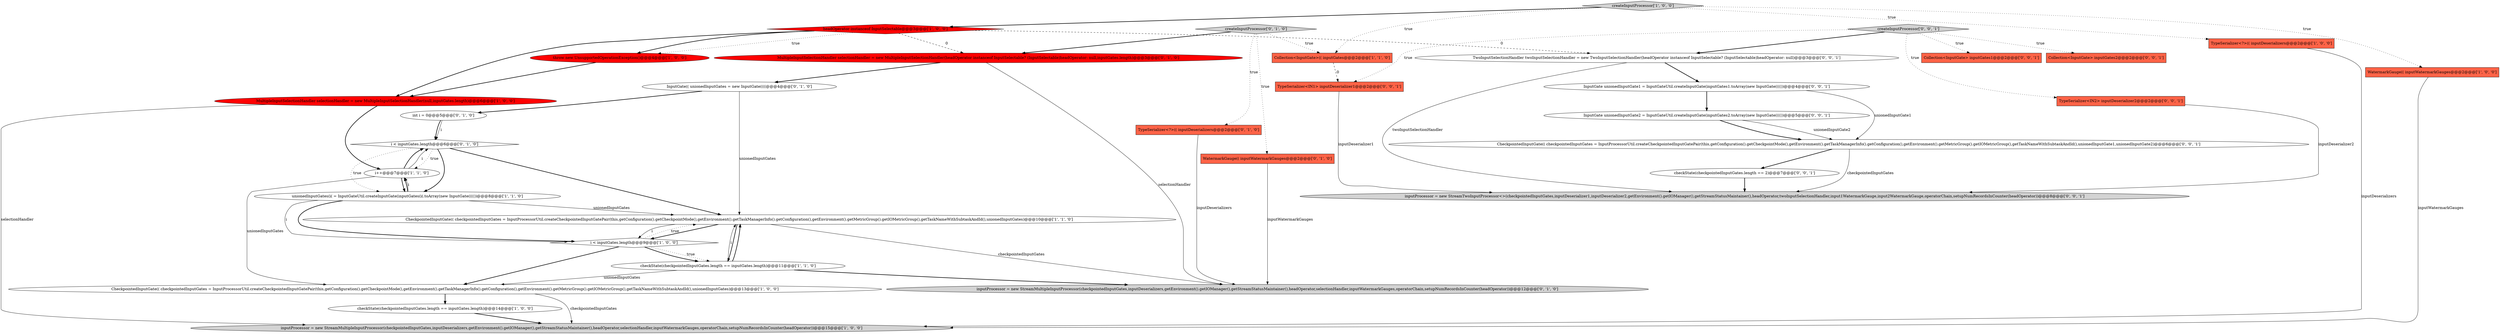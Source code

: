 digraph {
15 [style = filled, label = "inputProcessor = new StreamMultipleInputProcessor(checkpointedInputGates,inputDeserializers,getEnvironment().getIOManager(),getStreamStatusMaintainer(),headOperator,selectionHandler,inputWatermarkGauges,operatorChain,setupNumRecordsInCounter(headOperator))@@@12@@@['0', '1', '0']", fillcolor = lightgray, shape = ellipse image = "AAA0AAABBB2BBB"];
20 [style = filled, label = "MultipleInputSelectionHandler selectionHandler = new MultipleInputSelectionHandler(headOperator instanceof InputSelectable? (InputSelectable)headOperator: null,inputGates.length)@@@3@@@['0', '1', '0']", fillcolor = red, shape = ellipse image = "AAA1AAABBB2BBB"];
8 [style = filled, label = "headOperator instanceof InputSelectable@@@3@@@['1', '0', '0']", fillcolor = red, shape = diamond image = "AAA1AAABBB1BBB"];
32 [style = filled, label = "InputGate unionedInputGate2 = InputGateUtil.createInputGate(inputGates2.toArray(new InputGate(((())@@@5@@@['0', '0', '1']", fillcolor = white, shape = ellipse image = "AAA0AAABBB3BBB"];
19 [style = filled, label = "createInputProcessor['0', '1', '0']", fillcolor = lightgray, shape = diamond image = "AAA0AAABBB2BBB"];
5 [style = filled, label = "MultipleInputSelectionHandler selectionHandler = new MultipleInputSelectionHandler(null,inputGates.length)@@@6@@@['1', '0', '0']", fillcolor = red, shape = ellipse image = "AAA1AAABBB1BBB"];
31 [style = filled, label = "TypeSerializer<IN1> inputDeserializer1@@@2@@@['0', '0', '1']", fillcolor = tomato, shape = box image = "AAA0AAABBB3BBB"];
13 [style = filled, label = "CheckpointedInputGate(( checkpointedInputGates = InputProcessorUtil.createCheckpointedInputGatePair(this,getConfiguration().getCheckpointMode(),getEnvironment().getTaskManagerInfo().getConfiguration(),getEnvironment().getMetricGroup().getIOMetricGroup(),getTaskNameWithSubtaskAndId(),unionedInputGates)@@@10@@@['1', '1', '0']", fillcolor = white, shape = ellipse image = "AAA0AAABBB1BBB"];
21 [style = filled, label = "i < inputGates.length@@@6@@@['0', '1', '0']", fillcolor = white, shape = diamond image = "AAA0AAABBB2BBB"];
0 [style = filled, label = "TypeSerializer<?>(( inputDeserializers@@@2@@@['1', '0', '0']", fillcolor = tomato, shape = box image = "AAA0AAABBB1BBB"];
28 [style = filled, label = "createInputProcessor['0', '0', '1']", fillcolor = lightgray, shape = diamond image = "AAA0AAABBB3BBB"];
6 [style = filled, label = "inputProcessor = new StreamMultipleInputProcessor(checkpointedInputGates,inputDeserializers,getEnvironment().getIOManager(),getStreamStatusMaintainer(),headOperator,selectionHandler,inputWatermarkGauges,operatorChain,setupNumRecordsInCounter(headOperator))@@@15@@@['1', '0', '0']", fillcolor = lightgray, shape = ellipse image = "AAA0AAABBB1BBB"];
16 [style = filled, label = "int i = 0@@@5@@@['0', '1', '0']", fillcolor = white, shape = ellipse image = "AAA0AAABBB2BBB"];
25 [style = filled, label = "checkState(checkpointedInputGates.length == 2)@@@7@@@['0', '0', '1']", fillcolor = white, shape = ellipse image = "AAA0AAABBB3BBB"];
29 [style = filled, label = "TypeSerializer<IN2> inputDeserializer2@@@2@@@['0', '0', '1']", fillcolor = tomato, shape = box image = "AAA0AAABBB3BBB"];
18 [style = filled, label = "TypeSerializer<?>(( inputDeserializers@@@2@@@['0', '1', '0']", fillcolor = tomato, shape = box image = "AAA0AAABBB2BBB"];
33 [style = filled, label = "inputProcessor = new StreamTwoInputProcessor<>(checkpointedInputGates,inputDeserializer1,inputDeserializer2,getEnvironment().getIOManager(),getStreamStatusMaintainer(),headOperator,twoInputSelectionHandler,input1WatermarkGauge,input2WatermarkGauge,operatorChain,setupNumRecordsInCounter(headOperator))@@@8@@@['0', '0', '1']", fillcolor = lightgray, shape = ellipse image = "AAA0AAABBB3BBB"];
1 [style = filled, label = "createInputProcessor['1', '0', '0']", fillcolor = lightgray, shape = diamond image = "AAA0AAABBB1BBB"];
4 [style = filled, label = "i++@@@7@@@['1', '1', '0']", fillcolor = white, shape = ellipse image = "AAA0AAABBB1BBB"];
26 [style = filled, label = "Collection<InputGate> inputGates1@@@2@@@['0', '0', '1']", fillcolor = tomato, shape = box image = "AAA0AAABBB3BBB"];
9 [style = filled, label = "checkState(checkpointedInputGates.length == inputGates.length)@@@14@@@['1', '0', '0']", fillcolor = white, shape = ellipse image = "AAA0AAABBB1BBB"];
10 [style = filled, label = "i < inputGates.length@@@9@@@['1', '0', '0']", fillcolor = white, shape = diamond image = "AAA0AAABBB1BBB"];
14 [style = filled, label = "CheckpointedInputGate(( checkpointedInputGates = InputProcessorUtil.createCheckpointedInputGatePair(this,getConfiguration().getCheckpointMode(),getEnvironment().getTaskManagerInfo().getConfiguration(),getEnvironment().getMetricGroup().getIOMetricGroup(),getTaskNameWithSubtaskAndId(),unionedInputGates)@@@13@@@['1', '0', '0']", fillcolor = white, shape = ellipse image = "AAA0AAABBB1BBB"];
23 [style = filled, label = "TwoInputSelectionHandler twoInputSelectionHandler = new TwoInputSelectionHandler(headOperator instanceof InputSelectable? (InputSelectable)headOperator: null)@@@3@@@['0', '0', '1']", fillcolor = white, shape = ellipse image = "AAA0AAABBB3BBB"];
12 [style = filled, label = "throw new UnsupportedOperationException()@@@4@@@['1', '0', '0']", fillcolor = red, shape = ellipse image = "AAA1AAABBB1BBB"];
30 [style = filled, label = "CheckpointedInputGate(( checkpointedInputGates = InputProcessorUtil.createCheckpointedInputGatePair(this,getConfiguration().getCheckpointMode(),getEnvironment().getTaskManagerInfo().getConfiguration(),getEnvironment().getMetricGroup().getIOMetricGroup(),getTaskNameWithSubtaskAndId(),unionedInputGate1,unionedInputGate2)@@@6@@@['0', '0', '1']", fillcolor = white, shape = ellipse image = "AAA0AAABBB3BBB"];
2 [style = filled, label = "unionedInputGates(i( = InputGateUtil.createInputGate(inputGates(i(.toArray(new InputGate(((())@@@8@@@['1', '1', '0']", fillcolor = white, shape = ellipse image = "AAA0AAABBB1BBB"];
22 [style = filled, label = "InputGate(( unionedInputGates = new InputGate((((@@@4@@@['0', '1', '0']", fillcolor = white, shape = ellipse image = "AAA0AAABBB2BBB"];
3 [style = filled, label = "checkState(checkpointedInputGates.length == inputGates.length)@@@11@@@['1', '1', '0']", fillcolor = white, shape = ellipse image = "AAA0AAABBB1BBB"];
17 [style = filled, label = "WatermarkGauge(( inputWatermarkGauges@@@2@@@['0', '1', '0']", fillcolor = tomato, shape = box image = "AAA0AAABBB2BBB"];
11 [style = filled, label = "Collection<InputGate>(( inputGates@@@2@@@['1', '1', '0']", fillcolor = tomato, shape = box image = "AAA0AAABBB1BBB"];
24 [style = filled, label = "InputGate unionedInputGate1 = InputGateUtil.createInputGate(inputGates1.toArray(new InputGate(((())@@@4@@@['0', '0', '1']", fillcolor = white, shape = ellipse image = "AAA0AAABBB3BBB"];
7 [style = filled, label = "WatermarkGauge(( inputWatermarkGauges@@@2@@@['1', '0', '0']", fillcolor = tomato, shape = box image = "AAA0AAABBB1BBB"];
27 [style = filled, label = "Collection<InputGate> inputGates2@@@2@@@['0', '0', '1']", fillcolor = tomato, shape = box image = "AAA0AAABBB3BBB"];
13->10 [style = bold, label=""];
28->31 [style = dotted, label="true"];
1->8 [style = bold, label=""];
12->5 [style = bold, label=""];
25->33 [style = bold, label=""];
10->14 [style = bold, label=""];
16->21 [style = solid, label="i"];
19->17 [style = dotted, label="true"];
22->16 [style = bold, label=""];
13->15 [style = solid, label="checkpointedInputGates"];
19->20 [style = bold, label=""];
17->15 [style = solid, label="inputWatermarkGauges"];
1->11 [style = dotted, label="true"];
24->32 [style = bold, label=""];
8->20 [style = dashed, label="0"];
19->18 [style = dotted, label="true"];
8->23 [style = dashed, label="0"];
5->6 [style = solid, label="selectionHandler"];
4->21 [style = bold, label=""];
10->3 [style = dotted, label="true"];
21->2 [style = dotted, label="true"];
0->6 [style = solid, label="inputDeserializers"];
32->30 [style = solid, label="unionedInputGate2"];
10->3 [style = bold, label=""];
4->14 [style = solid, label="unionedInputGates"];
23->33 [style = solid, label="twoInputSelectionHandler"];
4->2 [style = bold, label=""];
3->15 [style = bold, label=""];
30->25 [style = bold, label=""];
2->10 [style = solid, label="i"];
2->10 [style = bold, label=""];
32->30 [style = bold, label=""];
3->13 [style = solid, label="i"];
21->4 [style = dotted, label="true"];
2->4 [style = bold, label=""];
29->33 [style = solid, label="inputDeserializer2"];
31->33 [style = solid, label="inputDeserializer1"];
9->6 [style = bold, label=""];
20->22 [style = bold, label=""];
21->2 [style = bold, label=""];
1->7 [style = dotted, label="true"];
28->29 [style = dotted, label="true"];
13->10 [style = solid, label="i"];
23->24 [style = bold, label=""];
14->6 [style = solid, label="checkpointedInputGates"];
8->12 [style = dotted, label="true"];
8->5 [style = bold, label=""];
10->13 [style = dotted, label="true"];
13->3 [style = bold, label=""];
11->31 [style = dashed, label="0"];
7->6 [style = solid, label="inputWatermarkGauges"];
28->23 [style = bold, label=""];
20->15 [style = solid, label="selectionHandler"];
19->11 [style = dotted, label="true"];
16->21 [style = bold, label=""];
28->26 [style = dotted, label="true"];
18->15 [style = solid, label="inputDeserializers"];
5->4 [style = bold, label=""];
2->4 [style = solid, label="i"];
4->21 [style = solid, label="i"];
3->13 [style = bold, label=""];
14->9 [style = bold, label=""];
1->0 [style = dotted, label="true"];
28->27 [style = dotted, label="true"];
2->13 [style = solid, label="unionedInputGates"];
3->14 [style = solid, label="unionedInputGates"];
24->30 [style = solid, label="unionedInputGate1"];
22->13 [style = solid, label="unionedInputGates"];
30->33 [style = solid, label="checkpointedInputGates"];
8->12 [style = bold, label=""];
21->13 [style = bold, label=""];
}
